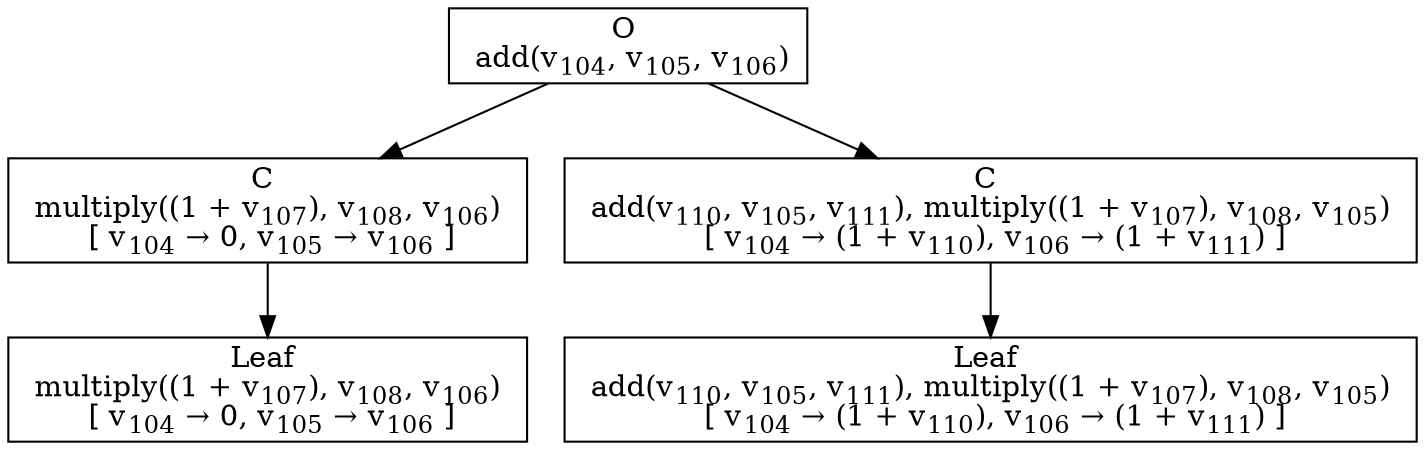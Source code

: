digraph {
    graph [rankdir=TB
          ,bgcolor=transparent];
    node [shape=box
         ,fillcolor=white
         ,style=filled];
    0 [label=<O <BR/> add(v<SUB>104</SUB>, v<SUB>105</SUB>, v<SUB>106</SUB>)>];
    1 [label=<C <BR/> multiply((1 + v<SUB>107</SUB>), v<SUB>108</SUB>, v<SUB>106</SUB>) <BR/>  [ v<SUB>104</SUB> &rarr; 0, v<SUB>105</SUB> &rarr; v<SUB>106</SUB> ] >];
    2 [label=<C <BR/> add(v<SUB>110</SUB>, v<SUB>105</SUB>, v<SUB>111</SUB>), multiply((1 + v<SUB>107</SUB>), v<SUB>108</SUB>, v<SUB>105</SUB>) <BR/>  [ v<SUB>104</SUB> &rarr; (1 + v<SUB>110</SUB>), v<SUB>106</SUB> &rarr; (1 + v<SUB>111</SUB>) ] >];
    3 [label=<Leaf <BR/> multiply((1 + v<SUB>107</SUB>), v<SUB>108</SUB>, v<SUB>106</SUB>) <BR/>  [ v<SUB>104</SUB> &rarr; 0, v<SUB>105</SUB> &rarr; v<SUB>106</SUB> ] >];
    4 [label=<Leaf <BR/> add(v<SUB>110</SUB>, v<SUB>105</SUB>, v<SUB>111</SUB>), multiply((1 + v<SUB>107</SUB>), v<SUB>108</SUB>, v<SUB>105</SUB>) <BR/>  [ v<SUB>104</SUB> &rarr; (1 + v<SUB>110</SUB>), v<SUB>106</SUB> &rarr; (1 + v<SUB>111</SUB>) ] >];
    0 -> 1 [label=""];
    0 -> 2 [label=""];
    1 -> 3 [label=""];
    2 -> 4 [label=""];
}